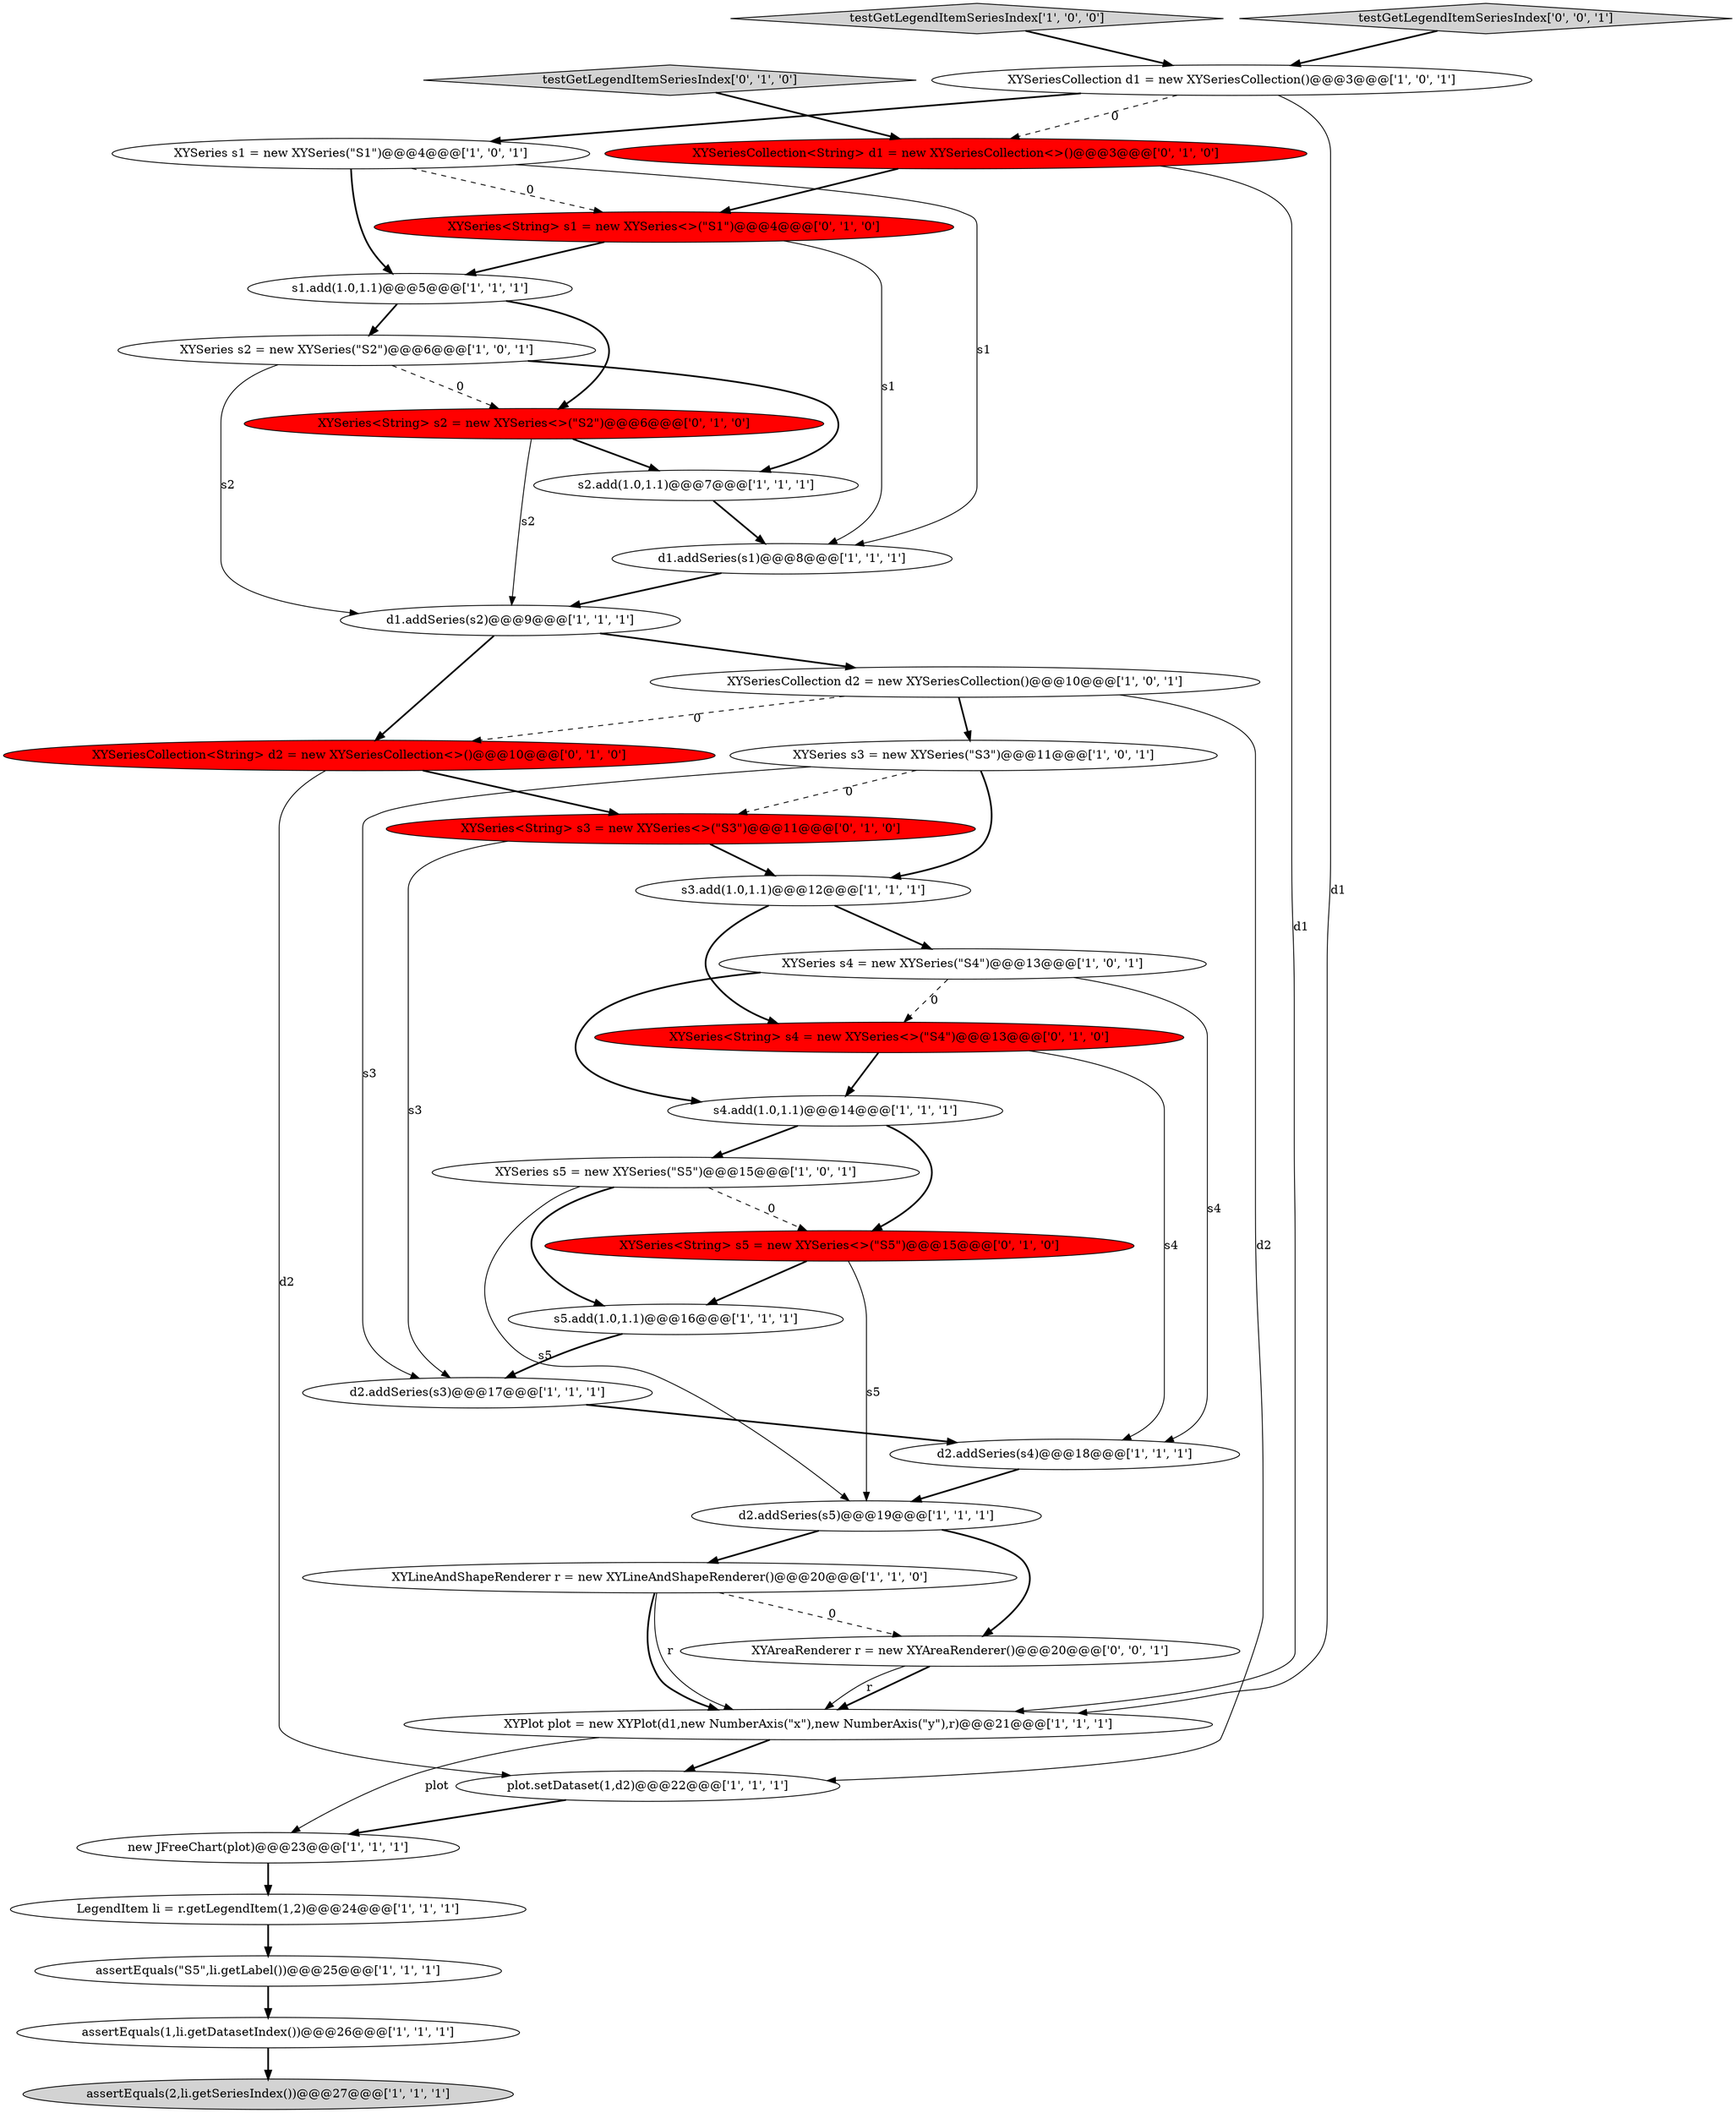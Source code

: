 digraph {
21 [style = filled, label = "testGetLegendItemSeriesIndex['1', '0', '0']", fillcolor = lightgray, shape = diamond image = "AAA0AAABBB1BBB"];
1 [style = filled, label = "XYSeries s3 = new XYSeries(\"S3\")@@@11@@@['1', '0', '1']", fillcolor = white, shape = ellipse image = "AAA0AAABBB1BBB"];
14 [style = filled, label = "XYSeries s2 = new XYSeries(\"S2\")@@@6@@@['1', '0', '1']", fillcolor = white, shape = ellipse image = "AAA0AAABBB1BBB"];
11 [style = filled, label = "new JFreeChart(plot)@@@23@@@['1', '1', '1']", fillcolor = white, shape = ellipse image = "AAA0AAABBB1BBB"];
0 [style = filled, label = "d2.addSeries(s3)@@@17@@@['1', '1', '1']", fillcolor = white, shape = ellipse image = "AAA0AAABBB1BBB"];
2 [style = filled, label = "s5.add(1.0,1.1)@@@16@@@['1', '1', '1']", fillcolor = white, shape = ellipse image = "AAA0AAABBB1BBB"];
15 [style = filled, label = "assertEquals(1,li.getDatasetIndex())@@@26@@@['1', '1', '1']", fillcolor = white, shape = ellipse image = "AAA0AAABBB1BBB"];
19 [style = filled, label = "assertEquals(\"S5\",li.getLabel())@@@25@@@['1', '1', '1']", fillcolor = white, shape = ellipse image = "AAA0AAABBB1BBB"];
7 [style = filled, label = "XYSeriesCollection d1 = new XYSeriesCollection()@@@3@@@['1', '0', '1']", fillcolor = white, shape = ellipse image = "AAA0AAABBB1BBB"];
8 [style = filled, label = "s1.add(1.0,1.1)@@@5@@@['1', '1', '1']", fillcolor = white, shape = ellipse image = "AAA0AAABBB1BBB"];
23 [style = filled, label = "s2.add(1.0,1.1)@@@7@@@['1', '1', '1']", fillcolor = white, shape = ellipse image = "AAA0AAABBB1BBB"];
24 [style = filled, label = "assertEquals(2,li.getSeriesIndex())@@@27@@@['1', '1', '1']", fillcolor = lightgray, shape = ellipse image = "AAA0AAABBB1BBB"];
28 [style = filled, label = "XYSeries<String> s3 = new XYSeries<>(\"S3\")@@@11@@@['0', '1', '0']", fillcolor = red, shape = ellipse image = "AAA1AAABBB2BBB"];
13 [style = filled, label = "XYSeries s5 = new XYSeries(\"S5\")@@@15@@@['1', '0', '1']", fillcolor = white, shape = ellipse image = "AAA0AAABBB1BBB"];
20 [style = filled, label = "d2.addSeries(s4)@@@18@@@['1', '1', '1']", fillcolor = white, shape = ellipse image = "AAA0AAABBB1BBB"];
27 [style = filled, label = "XYSeriesCollection<String> d2 = new XYSeriesCollection<>()@@@10@@@['0', '1', '0']", fillcolor = red, shape = ellipse image = "AAA1AAABBB2BBB"];
26 [style = filled, label = "testGetLegendItemSeriesIndex['0', '1', '0']", fillcolor = lightgray, shape = diamond image = "AAA0AAABBB2BBB"];
31 [style = filled, label = "XYSeries<String> s4 = new XYSeries<>(\"S4\")@@@13@@@['0', '1', '0']", fillcolor = red, shape = ellipse image = "AAA1AAABBB2BBB"];
30 [style = filled, label = "XYSeries<String> s2 = new XYSeries<>(\"S2\")@@@6@@@['0', '1', '0']", fillcolor = red, shape = ellipse image = "AAA1AAABBB2BBB"];
4 [style = filled, label = "d1.addSeries(s1)@@@8@@@['1', '1', '1']", fillcolor = white, shape = ellipse image = "AAA0AAABBB1BBB"];
25 [style = filled, label = "d1.addSeries(s2)@@@9@@@['1', '1', '1']", fillcolor = white, shape = ellipse image = "AAA0AAABBB1BBB"];
35 [style = filled, label = "testGetLegendItemSeriesIndex['0', '0', '1']", fillcolor = lightgray, shape = diamond image = "AAA0AAABBB3BBB"];
5 [style = filled, label = "XYSeries s4 = new XYSeries(\"S4\")@@@13@@@['1', '0', '1']", fillcolor = white, shape = ellipse image = "AAA0AAABBB1BBB"];
10 [style = filled, label = "XYLineAndShapeRenderer r = new XYLineAndShapeRenderer()@@@20@@@['1', '1', '0']", fillcolor = white, shape = ellipse image = "AAA0AAABBB1BBB"];
3 [style = filled, label = "d2.addSeries(s5)@@@19@@@['1', '1', '1']", fillcolor = white, shape = ellipse image = "AAA0AAABBB1BBB"];
34 [style = filled, label = "XYAreaRenderer r = new XYAreaRenderer()@@@20@@@['0', '0', '1']", fillcolor = white, shape = ellipse image = "AAA0AAABBB3BBB"];
9 [style = filled, label = "LegendItem li = r.getLegendItem(1,2)@@@24@@@['1', '1', '1']", fillcolor = white, shape = ellipse image = "AAA0AAABBB1BBB"];
29 [style = filled, label = "XYSeriesCollection<String> d1 = new XYSeriesCollection<>()@@@3@@@['0', '1', '0']", fillcolor = red, shape = ellipse image = "AAA1AAABBB2BBB"];
17 [style = filled, label = "XYPlot plot = new XYPlot(d1,new NumberAxis(\"x\"),new NumberAxis(\"y\"),r)@@@21@@@['1', '1', '1']", fillcolor = white, shape = ellipse image = "AAA0AAABBB1BBB"];
32 [style = filled, label = "XYSeries<String> s5 = new XYSeries<>(\"S5\")@@@15@@@['0', '1', '0']", fillcolor = red, shape = ellipse image = "AAA1AAABBB2BBB"];
6 [style = filled, label = "XYSeriesCollection d2 = new XYSeriesCollection()@@@10@@@['1', '0', '1']", fillcolor = white, shape = ellipse image = "AAA0AAABBB1BBB"];
22 [style = filled, label = "s3.add(1.0,1.1)@@@12@@@['1', '1', '1']", fillcolor = white, shape = ellipse image = "AAA0AAABBB1BBB"];
16 [style = filled, label = "s4.add(1.0,1.1)@@@14@@@['1', '1', '1']", fillcolor = white, shape = ellipse image = "AAA0AAABBB1BBB"];
12 [style = filled, label = "XYSeries s1 = new XYSeries(\"S1\")@@@4@@@['1', '0', '1']", fillcolor = white, shape = ellipse image = "AAA0AAABBB1BBB"];
33 [style = filled, label = "XYSeries<String> s1 = new XYSeries<>(\"S1\")@@@4@@@['0', '1', '0']", fillcolor = red, shape = ellipse image = "AAA1AAABBB2BBB"];
18 [style = filled, label = "plot.setDataset(1,d2)@@@22@@@['1', '1', '1']", fillcolor = white, shape = ellipse image = "AAA0AAABBB1BBB"];
8->30 [style = bold, label=""];
16->13 [style = bold, label=""];
12->33 [style = dashed, label="0"];
10->17 [style = solid, label="r"];
4->25 [style = bold, label=""];
7->12 [style = bold, label=""];
28->22 [style = bold, label=""];
31->16 [style = bold, label=""];
10->34 [style = dashed, label="0"];
26->29 [style = bold, label=""];
27->28 [style = bold, label=""];
28->0 [style = solid, label="s3"];
18->11 [style = bold, label=""];
30->23 [style = bold, label=""];
17->11 [style = solid, label="plot"];
33->4 [style = solid, label="s1"];
7->17 [style = solid, label="d1"];
23->4 [style = bold, label=""];
22->31 [style = bold, label=""];
8->14 [style = bold, label=""];
29->17 [style = solid, label="d1"];
10->17 [style = bold, label=""];
16->32 [style = bold, label=""];
20->3 [style = bold, label=""];
14->25 [style = solid, label="s2"];
1->28 [style = dashed, label="0"];
25->6 [style = bold, label=""];
11->9 [style = bold, label=""];
32->2 [style = bold, label=""];
22->5 [style = bold, label=""];
12->4 [style = solid, label="s1"];
1->0 [style = solid, label="s3"];
13->32 [style = dashed, label="0"];
1->22 [style = bold, label=""];
3->34 [style = bold, label=""];
5->16 [style = bold, label=""];
5->20 [style = solid, label="s4"];
25->27 [style = bold, label=""];
6->1 [style = bold, label=""];
3->10 [style = bold, label=""];
32->3 [style = solid, label="s5"];
2->0 [style = bold, label=""];
29->33 [style = bold, label=""];
27->18 [style = solid, label="d2"];
14->23 [style = bold, label=""];
6->18 [style = solid, label="d2"];
31->20 [style = solid, label="s4"];
12->8 [style = bold, label=""];
6->27 [style = dashed, label="0"];
15->24 [style = bold, label=""];
34->17 [style = bold, label=""];
14->30 [style = dashed, label="0"];
5->31 [style = dashed, label="0"];
9->19 [style = bold, label=""];
21->7 [style = bold, label=""];
30->25 [style = solid, label="s2"];
0->20 [style = bold, label=""];
7->29 [style = dashed, label="0"];
19->15 [style = bold, label=""];
34->17 [style = solid, label="r"];
13->3 [style = solid, label="s5"];
33->8 [style = bold, label=""];
35->7 [style = bold, label=""];
17->18 [style = bold, label=""];
13->2 [style = bold, label=""];
}

